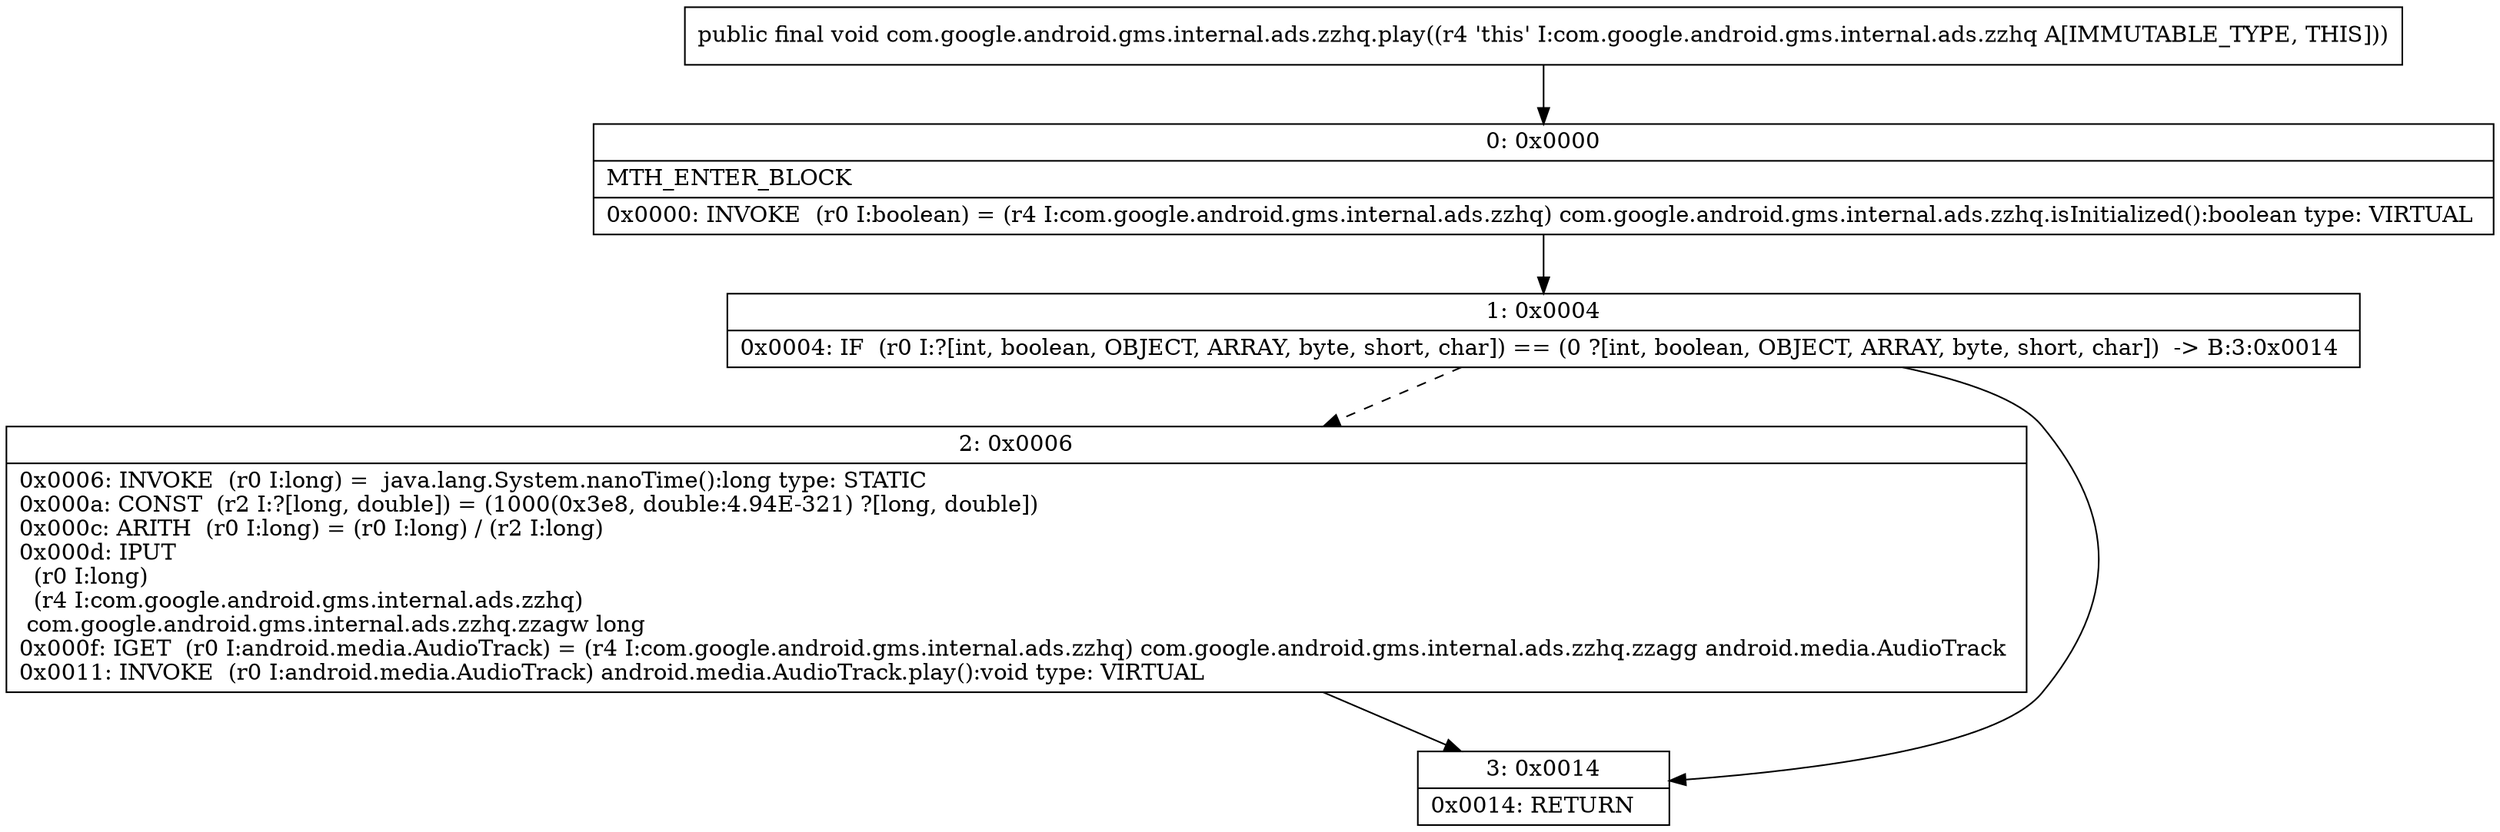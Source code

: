 digraph "CFG forcom.google.android.gms.internal.ads.zzhq.play()V" {
Node_0 [shape=record,label="{0\:\ 0x0000|MTH_ENTER_BLOCK\l|0x0000: INVOKE  (r0 I:boolean) = (r4 I:com.google.android.gms.internal.ads.zzhq) com.google.android.gms.internal.ads.zzhq.isInitialized():boolean type: VIRTUAL \l}"];
Node_1 [shape=record,label="{1\:\ 0x0004|0x0004: IF  (r0 I:?[int, boolean, OBJECT, ARRAY, byte, short, char]) == (0 ?[int, boolean, OBJECT, ARRAY, byte, short, char])  \-\> B:3:0x0014 \l}"];
Node_2 [shape=record,label="{2\:\ 0x0006|0x0006: INVOKE  (r0 I:long) =  java.lang.System.nanoTime():long type: STATIC \l0x000a: CONST  (r2 I:?[long, double]) = (1000(0x3e8, double:4.94E\-321) ?[long, double]) \l0x000c: ARITH  (r0 I:long) = (r0 I:long) \/ (r2 I:long) \l0x000d: IPUT  \l  (r0 I:long)\l  (r4 I:com.google.android.gms.internal.ads.zzhq)\l com.google.android.gms.internal.ads.zzhq.zzagw long \l0x000f: IGET  (r0 I:android.media.AudioTrack) = (r4 I:com.google.android.gms.internal.ads.zzhq) com.google.android.gms.internal.ads.zzhq.zzagg android.media.AudioTrack \l0x0011: INVOKE  (r0 I:android.media.AudioTrack) android.media.AudioTrack.play():void type: VIRTUAL \l}"];
Node_3 [shape=record,label="{3\:\ 0x0014|0x0014: RETURN   \l}"];
MethodNode[shape=record,label="{public final void com.google.android.gms.internal.ads.zzhq.play((r4 'this' I:com.google.android.gms.internal.ads.zzhq A[IMMUTABLE_TYPE, THIS])) }"];
MethodNode -> Node_0;
Node_0 -> Node_1;
Node_1 -> Node_2[style=dashed];
Node_1 -> Node_3;
Node_2 -> Node_3;
}

